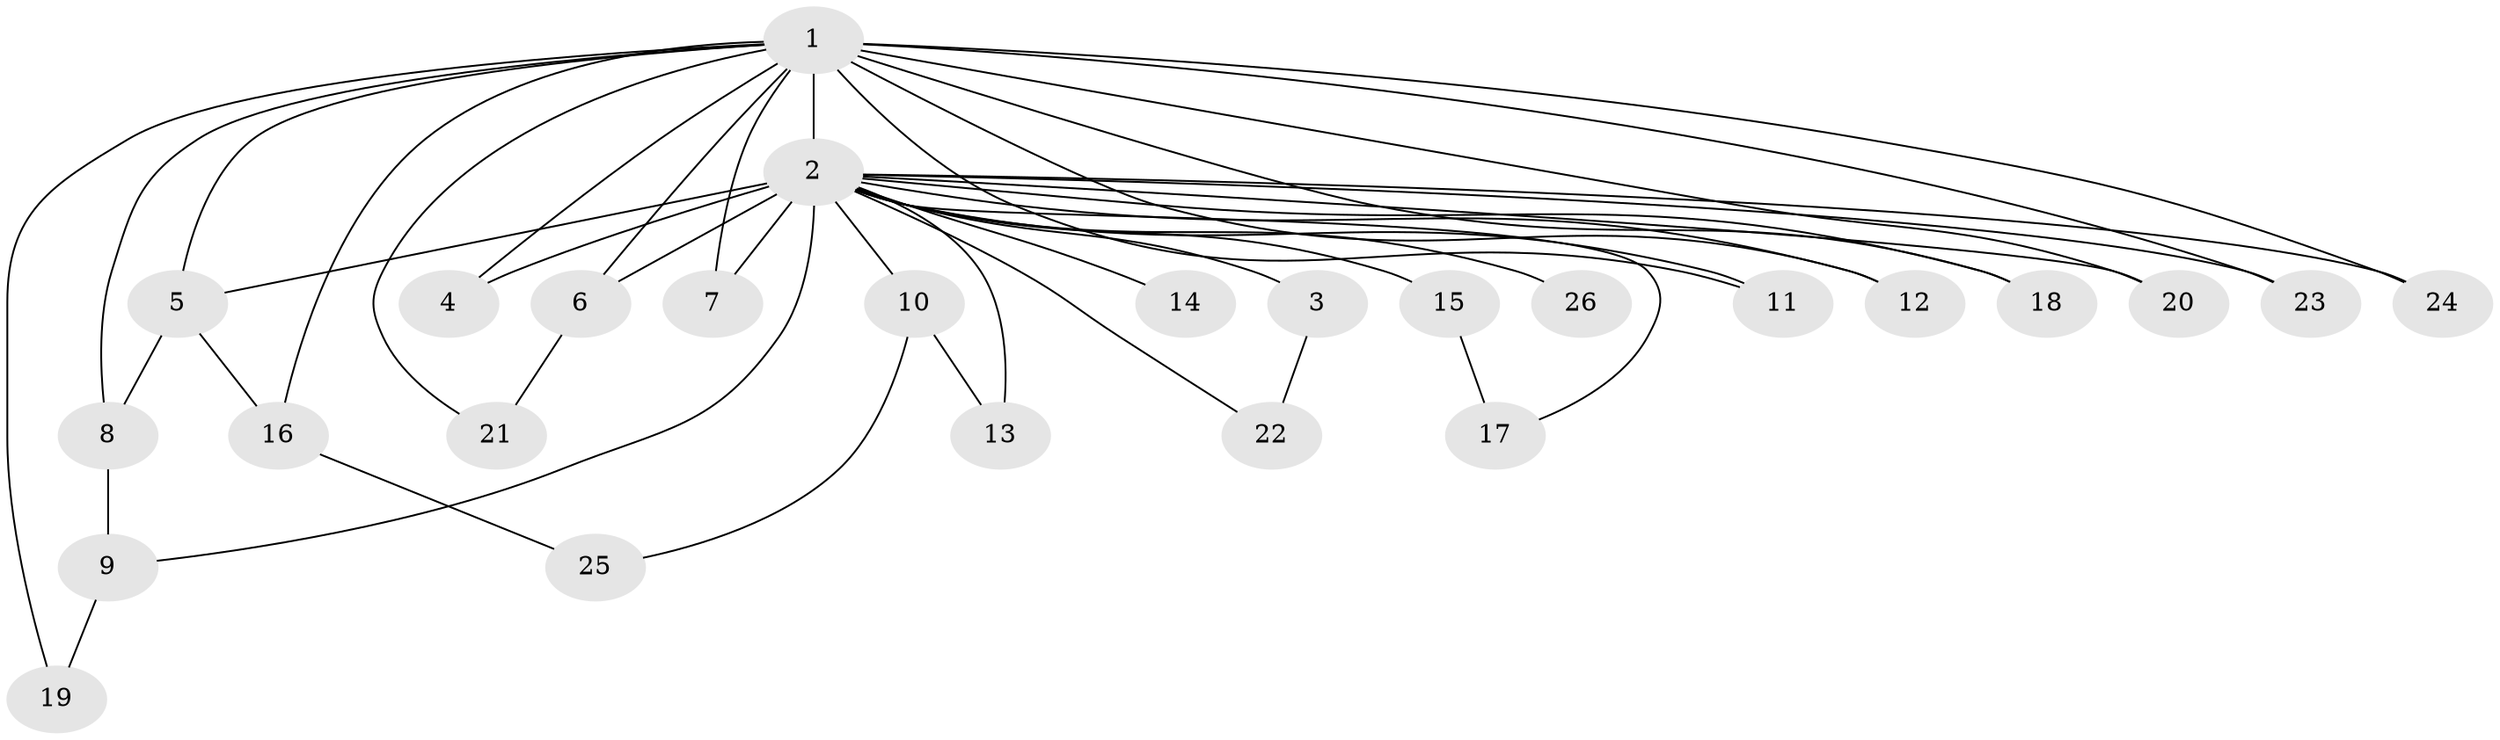 // original degree distribution, {13: 0.0392156862745098, 16: 0.0392156862745098, 24: 0.0196078431372549, 17: 0.0196078431372549, 14: 0.0392156862745098, 15: 0.0392156862745098, 3: 0.13725490196078433, 2: 0.5882352941176471, 4: 0.0784313725490196}
// Generated by graph-tools (version 1.1) at 2025/35/03/09/25 02:35:00]
// undirected, 26 vertices, 44 edges
graph export_dot {
graph [start="1"]
  node [color=gray90,style=filled];
  1;
  2;
  3;
  4;
  5;
  6;
  7;
  8;
  9;
  10;
  11;
  12;
  13;
  14;
  15;
  16;
  17;
  18;
  19;
  20;
  21;
  22;
  23;
  24;
  25;
  26;
  1 -- 2 [weight=17.0];
  1 -- 4 [weight=1.0];
  1 -- 5 [weight=1.0];
  1 -- 6 [weight=1.0];
  1 -- 7 [weight=1.0];
  1 -- 8 [weight=2.0];
  1 -- 11 [weight=1.0];
  1 -- 12 [weight=1.0];
  1 -- 16 [weight=1.0];
  1 -- 18 [weight=1.0];
  1 -- 19 [weight=1.0];
  1 -- 20 [weight=1.0];
  1 -- 21 [weight=1.0];
  1 -- 23 [weight=1.0];
  1 -- 24 [weight=1.0];
  2 -- 3 [weight=2.0];
  2 -- 4 [weight=3.0];
  2 -- 5 [weight=7.0];
  2 -- 6 [weight=1.0];
  2 -- 7 [weight=5.0];
  2 -- 9 [weight=1.0];
  2 -- 10 [weight=1.0];
  2 -- 11 [weight=1.0];
  2 -- 12 [weight=1.0];
  2 -- 13 [weight=1.0];
  2 -- 14 [weight=2.0];
  2 -- 15 [weight=2.0];
  2 -- 17 [weight=1.0];
  2 -- 18 [weight=1.0];
  2 -- 20 [weight=1.0];
  2 -- 22 [weight=1.0];
  2 -- 23 [weight=1.0];
  2 -- 24 [weight=1.0];
  2 -- 26 [weight=2.0];
  3 -- 22 [weight=1.0];
  5 -- 8 [weight=1.0];
  5 -- 16 [weight=1.0];
  6 -- 21 [weight=1.0];
  8 -- 9 [weight=1.0];
  9 -- 19 [weight=1.0];
  10 -- 13 [weight=1.0];
  10 -- 25 [weight=1.0];
  15 -- 17 [weight=1.0];
  16 -- 25 [weight=1.0];
}
